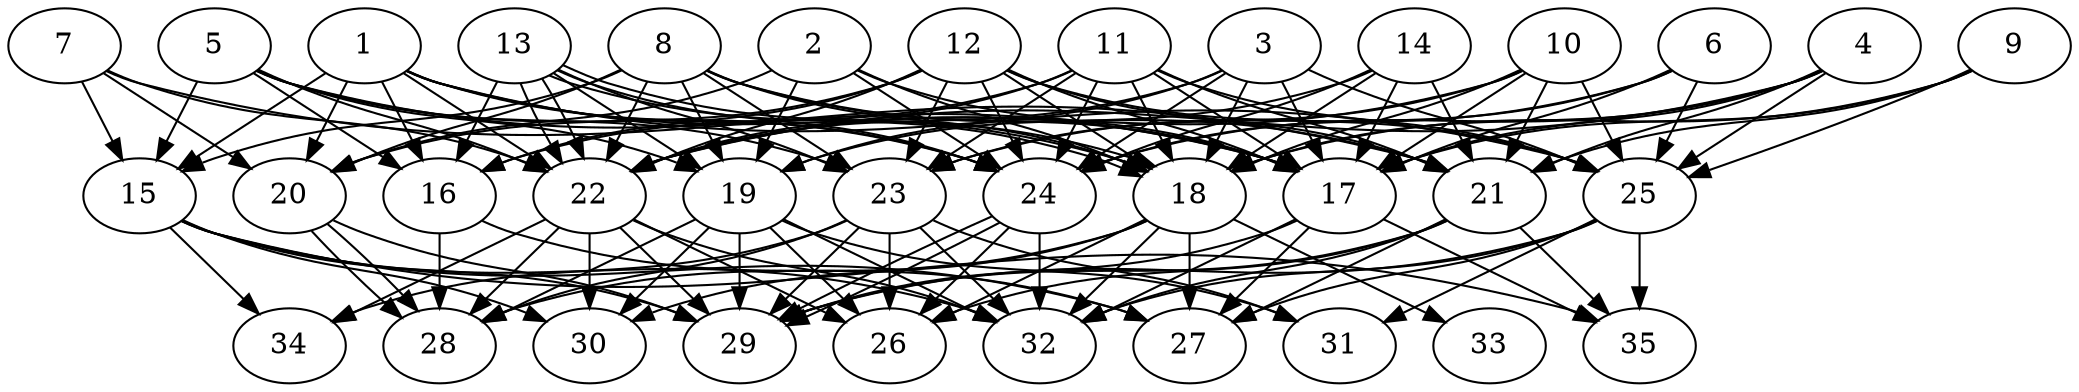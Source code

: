 // DAG automatically generated by daggen at Thu Oct  3 14:05:37 2019
// ./daggen --dot -n 35 --ccr 0.5 --fat 0.7 --regular 0.7 --density 0.9 --mindata 5242880 --maxdata 52428800 
digraph G {
  1 [size="27566080", alpha="0.14", expect_size="13783040"] 
  1 -> 15 [size ="13783040"]
  1 -> 16 [size ="13783040"]
  1 -> 17 [size ="13783040"]
  1 -> 18 [size ="13783040"]
  1 -> 20 [size ="13783040"]
  1 -> 22 [size ="13783040"]
  1 -> 24 [size ="13783040"]
  1 -> 25 [size ="13783040"]
  2 [size="54829056", alpha="0.07", expect_size="27414528"] 
  2 -> 17 [size ="27414528"]
  2 -> 18 [size ="27414528"]
  2 -> 19 [size ="27414528"]
  2 -> 20 [size ="27414528"]
  2 -> 24 [size ="27414528"]
  3 [size="73924608", alpha="0.03", expect_size="36962304"] 
  3 -> 17 [size ="36962304"]
  3 -> 18 [size ="36962304"]
  3 -> 19 [size ="36962304"]
  3 -> 22 [size ="36962304"]
  3 -> 24 [size ="36962304"]
  3 -> 25 [size ="36962304"]
  4 [size="99149824", alpha="0.08", expect_size="49574912"] 
  4 -> 17 [size ="49574912"]
  4 -> 18 [size ="49574912"]
  4 -> 21 [size ="49574912"]
  4 -> 22 [size ="49574912"]
  4 -> 24 [size ="49574912"]
  4 -> 25 [size ="49574912"]
  5 [size="51576832", alpha="0.01", expect_size="25788416"] 
  5 -> 15 [size ="25788416"]
  5 -> 16 [size ="25788416"]
  5 -> 17 [size ="25788416"]
  5 -> 19 [size ="25788416"]
  5 -> 22 [size ="25788416"]
  5 -> 23 [size ="25788416"]
  5 -> 24 [size ="25788416"]
  6 [size="22667264", alpha="0.19", expect_size="11333632"] 
  6 -> 17 [size ="11333632"]
  6 -> 23 [size ="11333632"]
  6 -> 24 [size ="11333632"]
  6 -> 25 [size ="11333632"]
  7 [size="90365952", alpha="0.04", expect_size="45182976"] 
  7 -> 15 [size ="45182976"]
  7 -> 20 [size ="45182976"]
  7 -> 21 [size ="45182976"]
  7 -> 22 [size ="45182976"]
  8 [size="94162944", alpha="0.07", expect_size="47081472"] 
  8 -> 15 [size ="47081472"]
  8 -> 17 [size ="47081472"]
  8 -> 18 [size ="47081472"]
  8 -> 19 [size ="47081472"]
  8 -> 20 [size ="47081472"]
  8 -> 21 [size ="47081472"]
  8 -> 22 [size ="47081472"]
  8 -> 23 [size ="47081472"]
  9 [size="42305536", alpha="0.19", expect_size="21152768"] 
  9 -> 17 [size ="21152768"]
  9 -> 18 [size ="21152768"]
  9 -> 21 [size ="21152768"]
  9 -> 25 [size ="21152768"]
  10 [size="78706688", alpha="0.08", expect_size="39353344"] 
  10 -> 17 [size ="39353344"]
  10 -> 18 [size ="39353344"]
  10 -> 21 [size ="39353344"]
  10 -> 22 [size ="39353344"]
  10 -> 23 [size ="39353344"]
  10 -> 25 [size ="39353344"]
  11 [size="102445056", alpha="0.14", expect_size="51222528"] 
  11 -> 16 [size ="51222528"]
  11 -> 17 [size ="51222528"]
  11 -> 18 [size ="51222528"]
  11 -> 21 [size ="51222528"]
  11 -> 22 [size ="51222528"]
  11 -> 23 [size ="51222528"]
  11 -> 24 [size ="51222528"]
  11 -> 25 [size ="51222528"]
  12 [size="76288000", alpha="0.09", expect_size="38144000"] 
  12 -> 16 [size ="38144000"]
  12 -> 17 [size ="38144000"]
  12 -> 18 [size ="38144000"]
  12 -> 20 [size ="38144000"]
  12 -> 21 [size ="38144000"]
  12 -> 22 [size ="38144000"]
  12 -> 23 [size ="38144000"]
  12 -> 24 [size ="38144000"]
  12 -> 25 [size ="38144000"]
  13 [size="15425536", alpha="0.04", expect_size="7712768"] 
  13 -> 16 [size ="7712768"]
  13 -> 18 [size ="7712768"]
  13 -> 18 [size ="7712768"]
  13 -> 19 [size ="7712768"]
  13 -> 22 [size ="7712768"]
  13 -> 22 [size ="7712768"]
  13 -> 23 [size ="7712768"]
  13 -> 24 [size ="7712768"]
  14 [size="29503488", alpha="0.12", expect_size="14751744"] 
  14 -> 17 [size ="14751744"]
  14 -> 18 [size ="14751744"]
  14 -> 19 [size ="14751744"]
  14 -> 21 [size ="14751744"]
  14 -> 24 [size ="14751744"]
  15 [size="67328000", alpha="0.03", expect_size="33664000"] 
  15 -> 27 [size ="33664000"]
  15 -> 29 [size ="33664000"]
  15 -> 30 [size ="33664000"]
  15 -> 32 [size ="33664000"]
  15 -> 34 [size ="33664000"]
  15 -> 35 [size ="33664000"]
  16 [size="72579072", alpha="0.07", expect_size="36289536"] 
  16 -> 27 [size ="36289536"]
  16 -> 28 [size ="36289536"]
  17 [size="70109184", alpha="0.03", expect_size="35054592"] 
  17 -> 27 [size ="35054592"]
  17 -> 29 [size ="35054592"]
  17 -> 32 [size ="35054592"]
  17 -> 35 [size ="35054592"]
  18 [size="90220544", alpha="0.00", expect_size="45110272"] 
  18 -> 26 [size ="45110272"]
  18 -> 27 [size ="45110272"]
  18 -> 28 [size ="45110272"]
  18 -> 30 [size ="45110272"]
  18 -> 32 [size ="45110272"]
  18 -> 33 [size ="45110272"]
  19 [size="30038016", alpha="0.04", expect_size="15019008"] 
  19 -> 26 [size ="15019008"]
  19 -> 28 [size ="15019008"]
  19 -> 29 [size ="15019008"]
  19 -> 30 [size ="15019008"]
  19 -> 31 [size ="15019008"]
  19 -> 32 [size ="15019008"]
  20 [size="25749504", alpha="0.05", expect_size="12874752"] 
  20 -> 28 [size ="12874752"]
  20 -> 28 [size ="12874752"]
  20 -> 29 [size ="12874752"]
  21 [size="62992384", alpha="0.09", expect_size="31496192"] 
  21 -> 26 [size ="31496192"]
  21 -> 27 [size ="31496192"]
  21 -> 29 [size ="31496192"]
  21 -> 32 [size ="31496192"]
  21 -> 35 [size ="31496192"]
  22 [size="32583680", alpha="0.03", expect_size="16291840"] 
  22 -> 26 [size ="16291840"]
  22 -> 28 [size ="16291840"]
  22 -> 29 [size ="16291840"]
  22 -> 30 [size ="16291840"]
  22 -> 32 [size ="16291840"]
  22 -> 34 [size ="16291840"]
  23 [size="76167168", alpha="0.10", expect_size="38083584"] 
  23 -> 26 [size ="38083584"]
  23 -> 28 [size ="38083584"]
  23 -> 29 [size ="38083584"]
  23 -> 31 [size ="38083584"]
  23 -> 32 [size ="38083584"]
  23 -> 34 [size ="38083584"]
  24 [size="97024000", alpha="0.15", expect_size="48512000"] 
  24 -> 26 [size ="48512000"]
  24 -> 29 [size ="48512000"]
  24 -> 29 [size ="48512000"]
  24 -> 32 [size ="48512000"]
  25 [size="60256256", alpha="0.10", expect_size="30128128"] 
  25 -> 27 [size ="30128128"]
  25 -> 29 [size ="30128128"]
  25 -> 31 [size ="30128128"]
  25 -> 32 [size ="30128128"]
  25 -> 35 [size ="30128128"]
  26 [size="72835072", alpha="0.07", expect_size="36417536"] 
  27 [size="11073536", alpha="0.01", expect_size="5536768"] 
  28 [size="26650624", alpha="0.13", expect_size="13325312"] 
  29 [size="28573696", alpha="0.11", expect_size="14286848"] 
  30 [size="49281024", alpha="0.04", expect_size="24640512"] 
  31 [size="72478720", alpha="0.17", expect_size="36239360"] 
  32 [size="20877312", alpha="0.03", expect_size="10438656"] 
  33 [size="33193984", alpha="0.10", expect_size="16596992"] 
  34 [size="78497792", alpha="0.02", expect_size="39248896"] 
  35 [size="56711168", alpha="0.05", expect_size="28355584"] 
}
